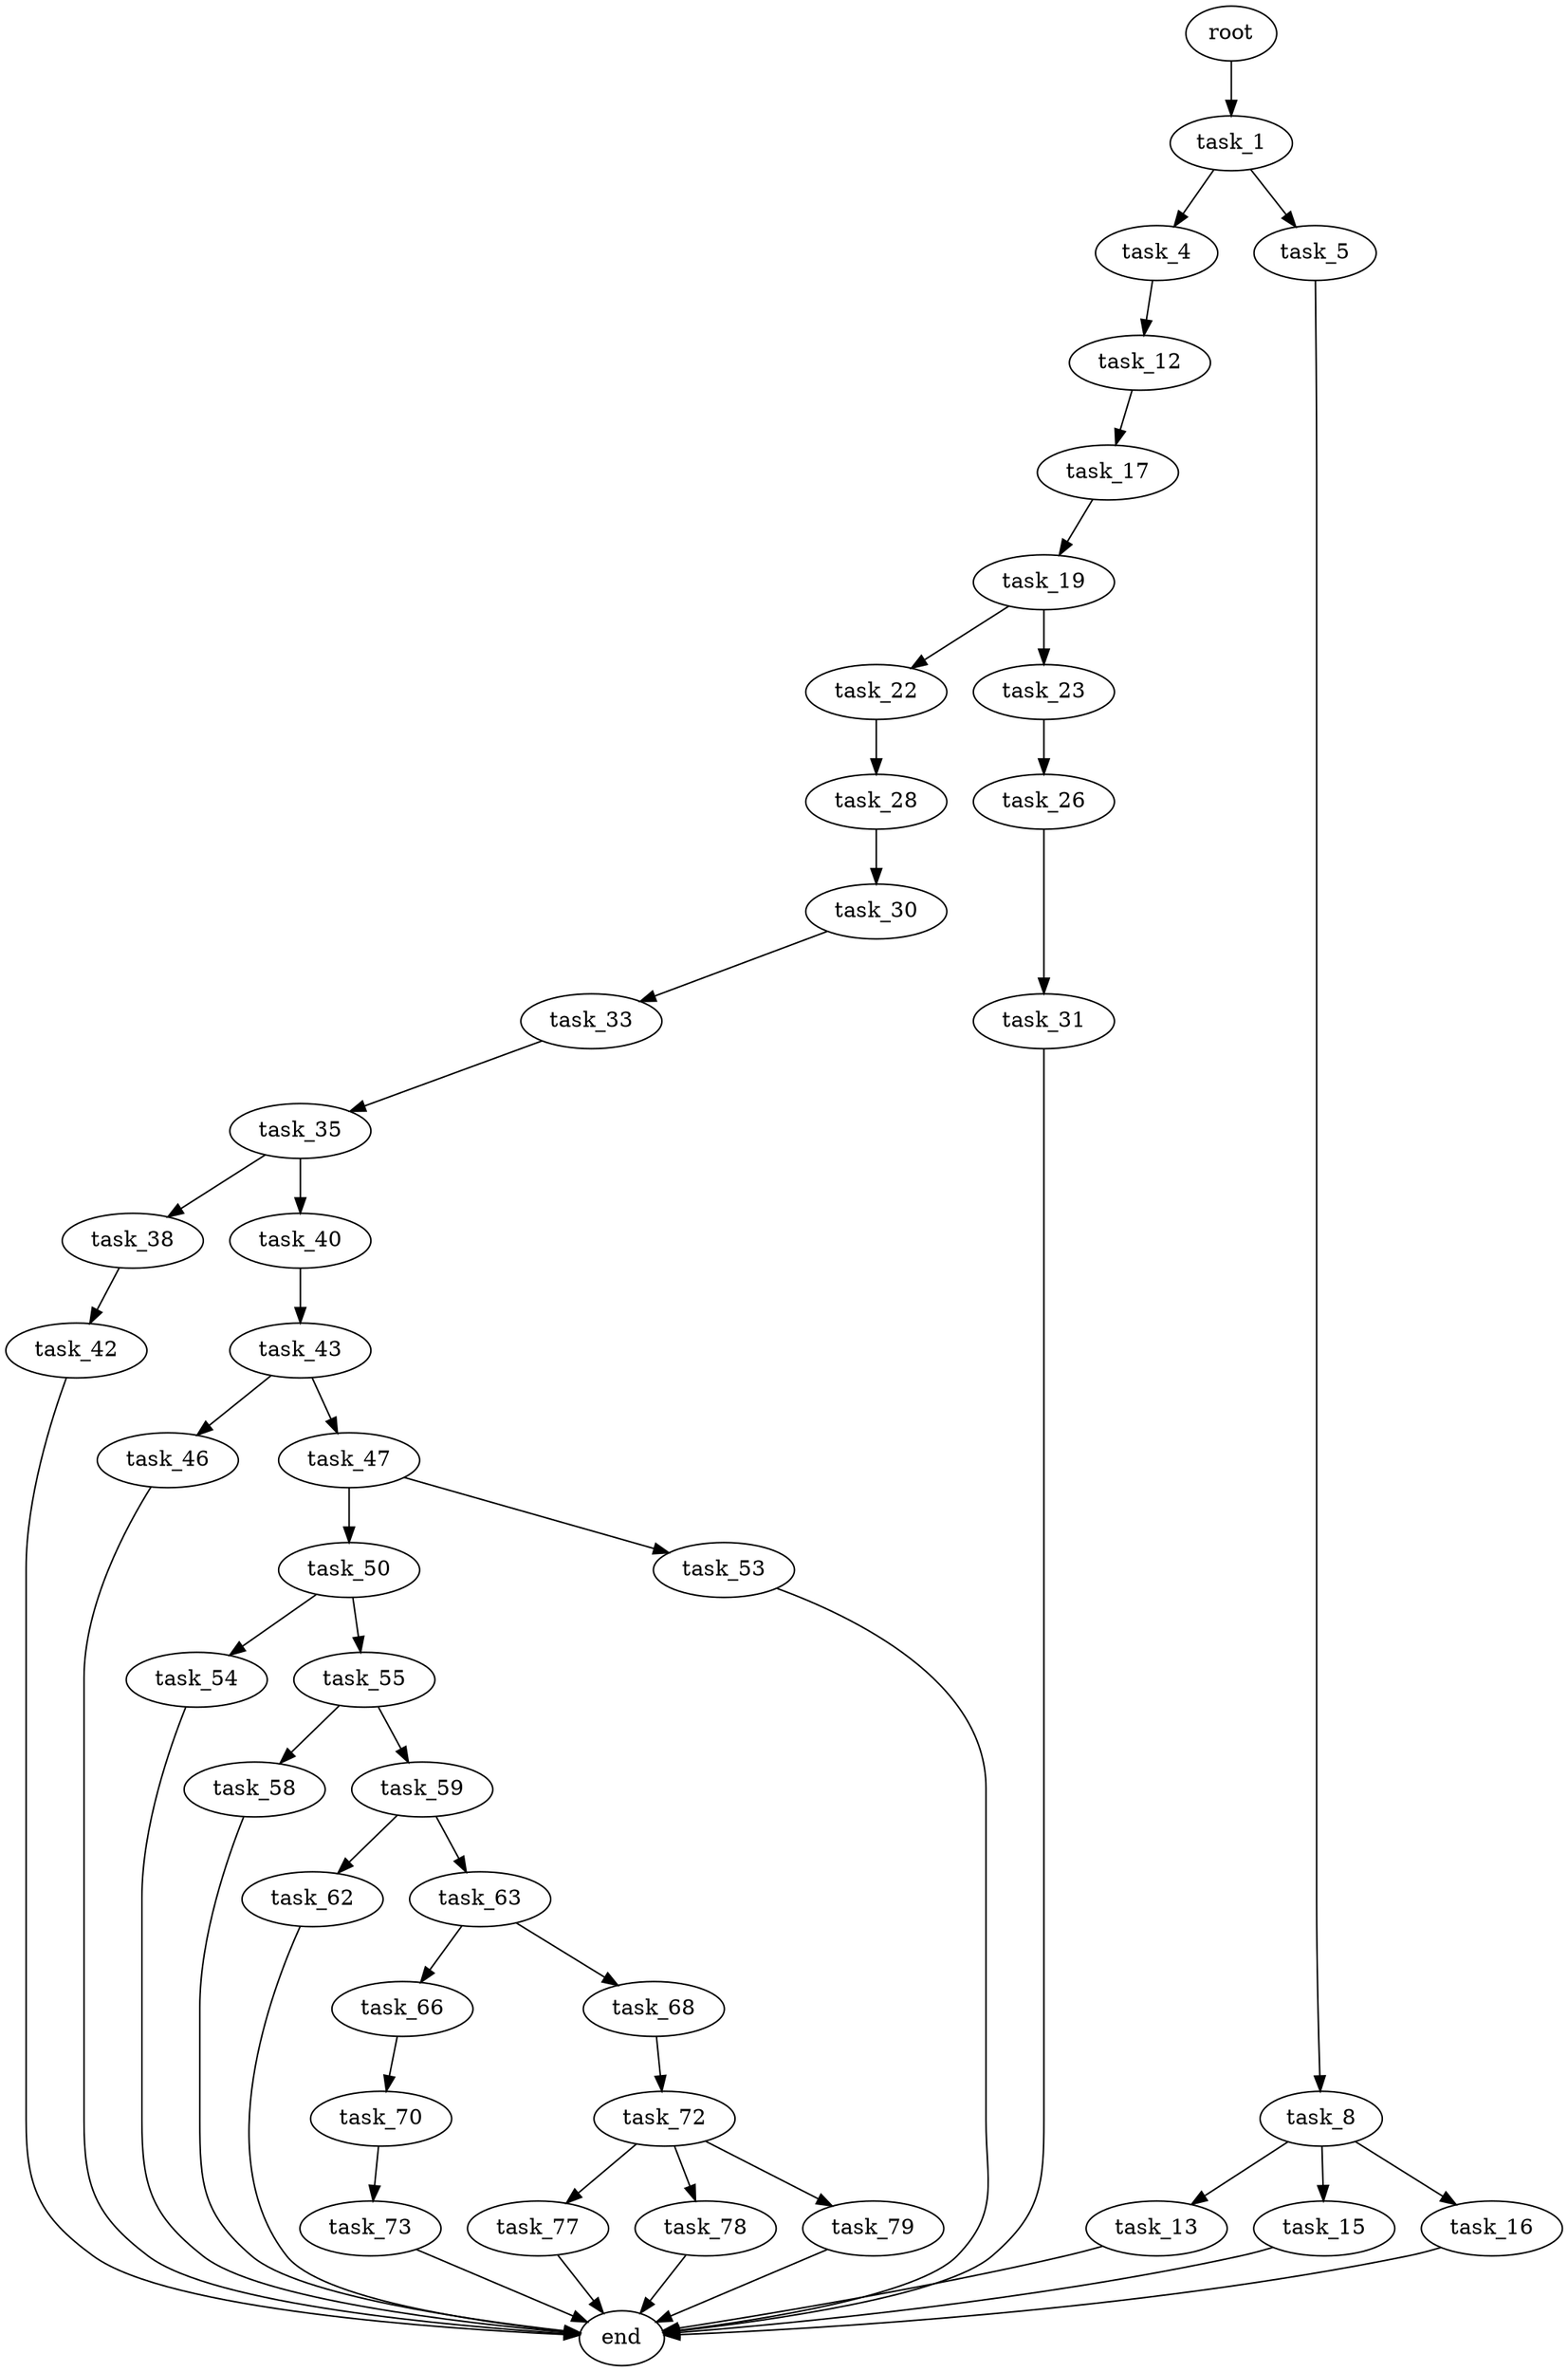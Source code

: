 digraph G {
  root [size="0.000000"];
  task_1 [size="68719476736.000000"];
  task_4 [size="20812713786.000000"];
  task_5 [size="28991029248.000000"];
  task_12 [size="613910619.000000"];
  task_8 [size="13542214357.000000"];
  task_13 [size="51050393522.000000"];
  task_15 [size="1808550577.000000"];
  task_16 [size="1073741824000.000000"];
  task_17 [size="738133720532.000000"];
  end [size="0.000000"];
  task_19 [size="74865452428.000000"];
  task_22 [size="8856385723.000000"];
  task_23 [size="368293445632.000000"];
  task_28 [size="7357444414.000000"];
  task_26 [size="503034759692.000000"];
  task_31 [size="341213549732.000000"];
  task_30 [size="8589934592.000000"];
  task_33 [size="68719476736.000000"];
  task_35 [size="56503171299.000000"];
  task_38 [size="368293445632.000000"];
  task_40 [size="6216255410.000000"];
  task_42 [size="31958561002.000000"];
  task_43 [size="60991989264.000000"];
  task_46 [size="4013026321.000000"];
  task_47 [size="231928233984.000000"];
  task_50 [size="215277621497.000000"];
  task_53 [size="24769463027.000000"];
  task_54 [size="12142644445.000000"];
  task_55 [size="47476330968.000000"];
  task_58 [size="368293445632.000000"];
  task_59 [size="545629656.000000"];
  task_62 [size="1073741824000.000000"];
  task_63 [size="549159331992.000000"];
  task_66 [size="202444938972.000000"];
  task_68 [size="12396647307.000000"];
  task_70 [size="36467323022.000000"];
  task_72 [size="549755813888.000000"];
  task_73 [size="8532958828.000000"];
  task_77 [size="4508697070.000000"];
  task_78 [size="80166289164.000000"];
  task_79 [size="2384621952.000000"];

  root -> task_1 [size="1.000000"];
  task_1 -> task_4 [size="134217728.000000"];
  task_1 -> task_5 [size="134217728.000000"];
  task_4 -> task_12 [size="536870912.000000"];
  task_5 -> task_8 [size="75497472.000000"];
  task_12 -> task_17 [size="33554432.000000"];
  task_8 -> task_13 [size="411041792.000000"];
  task_8 -> task_15 [size="411041792.000000"];
  task_8 -> task_16 [size="411041792.000000"];
  task_13 -> end [size="1.000000"];
  task_15 -> end [size="1.000000"];
  task_16 -> end [size="1.000000"];
  task_17 -> task_19 [size="838860800.000000"];
  task_19 -> task_22 [size="75497472.000000"];
  task_19 -> task_23 [size="75497472.000000"];
  task_22 -> task_28 [size="209715200.000000"];
  task_23 -> task_26 [size="411041792.000000"];
  task_28 -> task_30 [size="134217728.000000"];
  task_26 -> task_31 [size="679477248.000000"];
  task_31 -> end [size="1.000000"];
  task_30 -> task_33 [size="33554432.000000"];
  task_33 -> task_35 [size="134217728.000000"];
  task_35 -> task_38 [size="75497472.000000"];
  task_35 -> task_40 [size="75497472.000000"];
  task_38 -> task_42 [size="411041792.000000"];
  task_40 -> task_43 [size="301989888.000000"];
  task_42 -> end [size="1.000000"];
  task_43 -> task_46 [size="134217728.000000"];
  task_43 -> task_47 [size="134217728.000000"];
  task_46 -> end [size="1.000000"];
  task_47 -> task_50 [size="301989888.000000"];
  task_47 -> task_53 [size="301989888.000000"];
  task_50 -> task_54 [size="209715200.000000"];
  task_50 -> task_55 [size="209715200.000000"];
  task_53 -> end [size="1.000000"];
  task_54 -> end [size="1.000000"];
  task_55 -> task_58 [size="134217728.000000"];
  task_55 -> task_59 [size="134217728.000000"];
  task_58 -> end [size="1.000000"];
  task_59 -> task_62 [size="33554432.000000"];
  task_59 -> task_63 [size="33554432.000000"];
  task_62 -> end [size="1.000000"];
  task_63 -> task_66 [size="411041792.000000"];
  task_63 -> task_68 [size="411041792.000000"];
  task_66 -> task_70 [size="134217728.000000"];
  task_68 -> task_72 [size="411041792.000000"];
  task_70 -> task_73 [size="679477248.000000"];
  task_72 -> task_77 [size="536870912.000000"];
  task_72 -> task_78 [size="536870912.000000"];
  task_72 -> task_79 [size="536870912.000000"];
  task_73 -> end [size="1.000000"];
  task_77 -> end [size="1.000000"];
  task_78 -> end [size="1.000000"];
  task_79 -> end [size="1.000000"];
}
